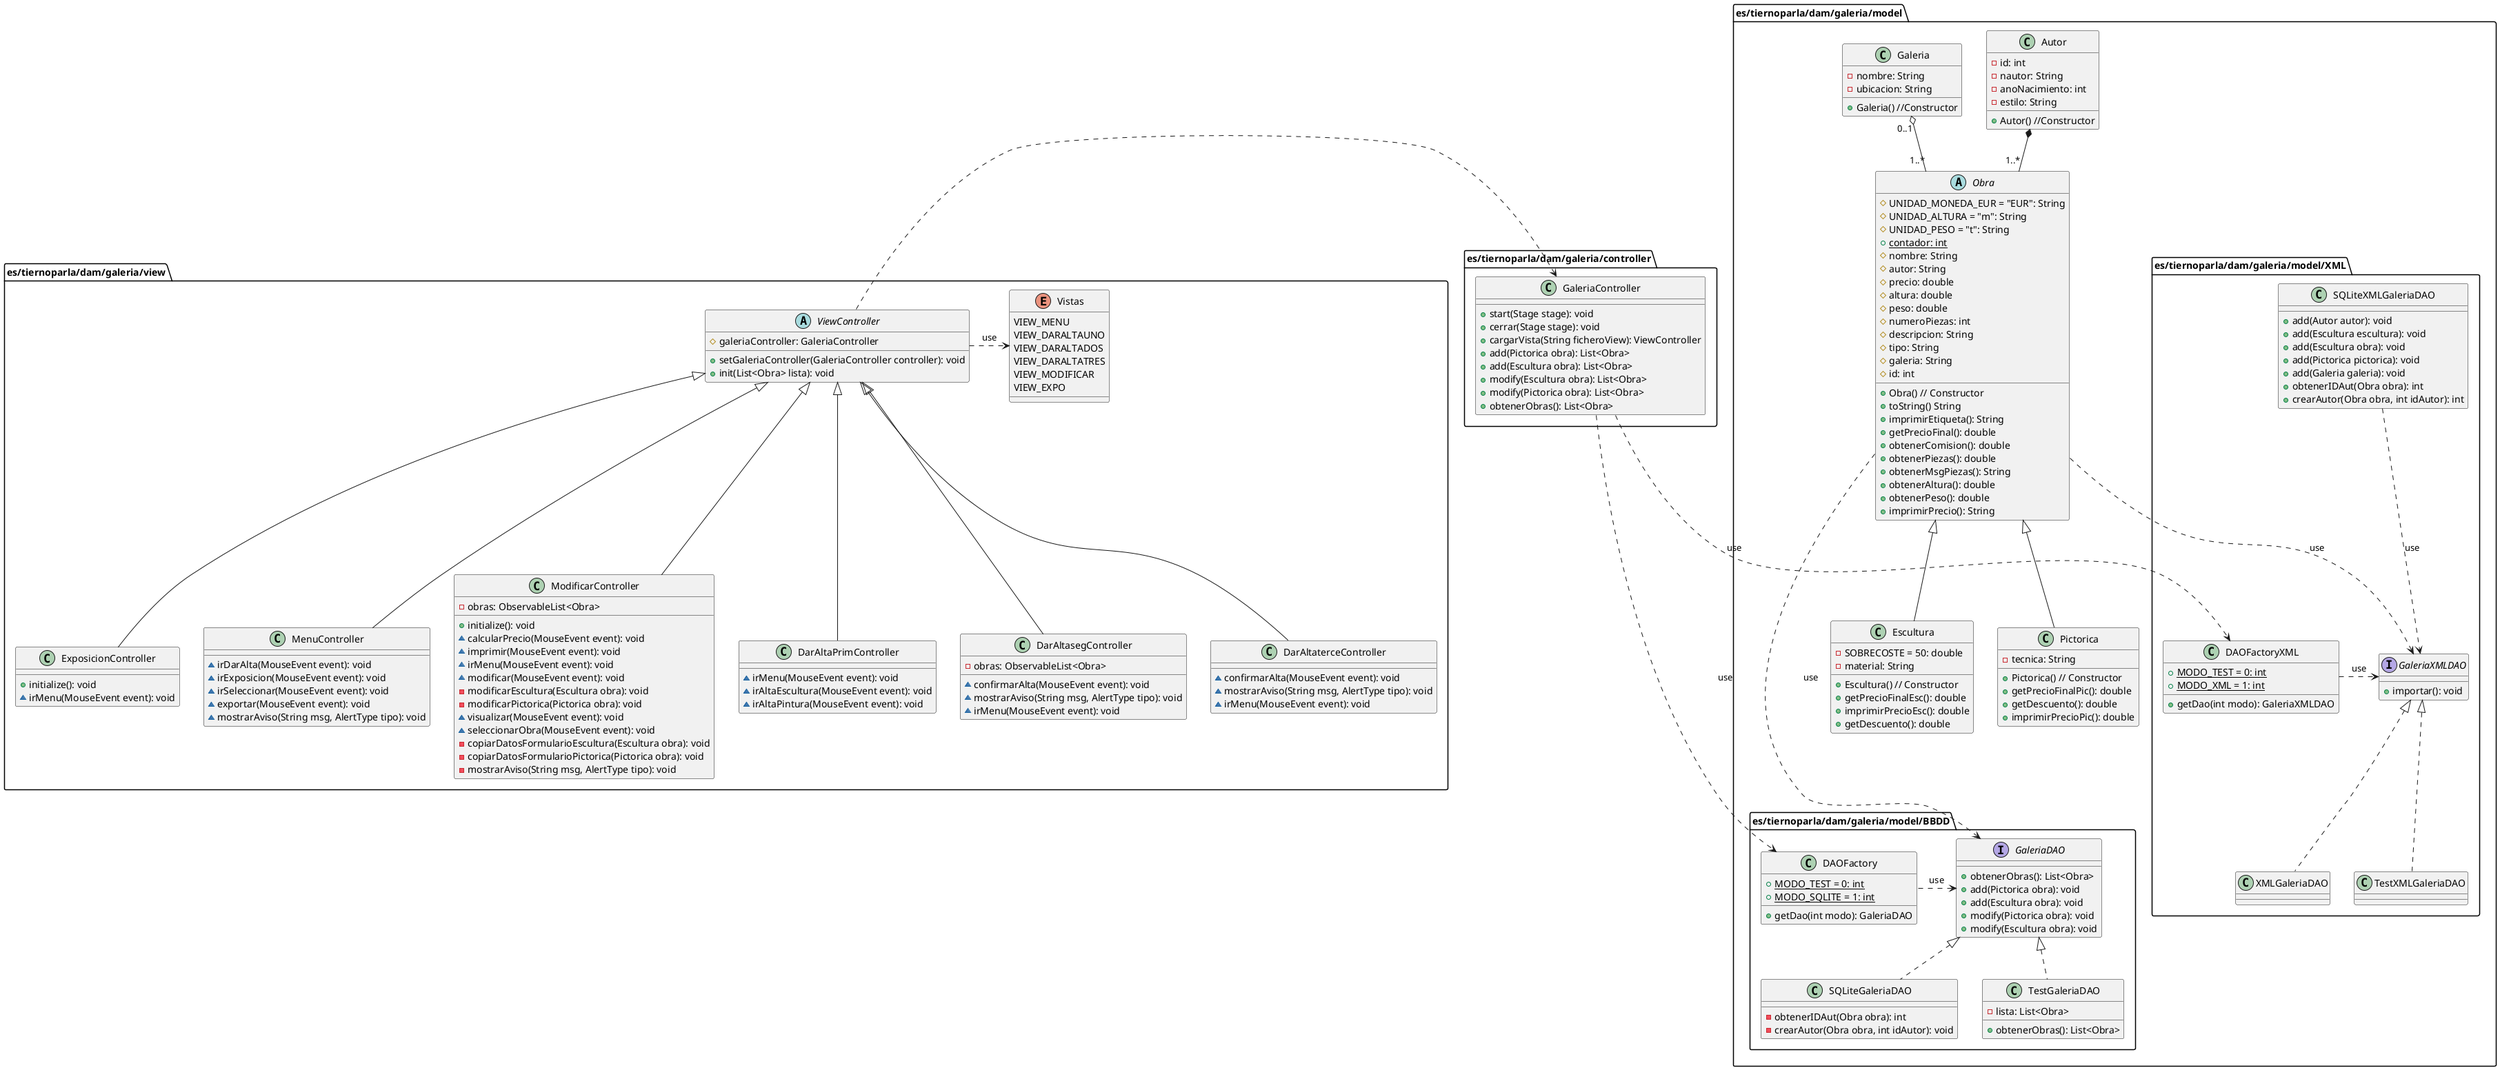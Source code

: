 @startuml Clases 

package es/tiernoparla/dam/galeria/view{
    
    abstract class ViewController {
        #galeriaController: GaleriaController
        +setGaleriaController(GaleriaController controller): void
        +init(List<Obra> lista): void
    }

    class DarAltaPrimController extends ViewController {
        ~irMenu(MouseEvent event): void
        ~irAltaEscultura(MouseEvent event): void
        ~irAltaPintura(MouseEvent event): void
    }

    class DarAltasegController extends ViewController {
        -obras: ObservableList<Obra> 
        ~confirmarAlta(MouseEvent event): void
        ~mostrarAviso(String msg, AlertType tipo): void
        ~irMenu(MouseEvent event): void
    }

    class DarAltaterceController extends ViewController {
        ~confirmarAlta(MouseEvent event): void
        ~mostrarAviso(String msg, AlertType tipo): void
        ~irMenu(MouseEvent event): void
    }

    class ExposicionController extends ViewController {
        +initialize(): void
        ~irMenu(MouseEvent event): void
    }

    class MenuController extends ViewController {
        ~irDarAlta(MouseEvent event): void
        ~irExposicion(MouseEvent event): void
        ~irSeleccionar(MouseEvent event): void
        ~exportar(MouseEvent event): void
        ~mostrarAviso(String msg, AlertType tipo): void
    }

    class ModificarController extends ViewController {
        -obras: ObservableList<Obra> 
        +initialize(): void 
        ~calcularPrecio(MouseEvent event): void
        ~imprimir(MouseEvent event): void
        ~irMenu(MouseEvent event): void
        ~modificar(MouseEvent event): void
        -modificarEscultura(Escultura obra): void
        -modificarPictorica(Pictorica obra): void
        ~visualizar(MouseEvent event): void
        ~seleccionarObra(MouseEvent event): void
        -copiarDatosFormularioEscultura(Escultura obra): void
        -copiarDatosFormularioPictorica(Pictorica obra): void
        -mostrarAviso(String msg, AlertType tipo): void
    }

    enum Vistas {
        VIEW_MENU
        VIEW_DARALTAUNO
        VIEW_DARALTADOS
        VIEW_DARALTATRES
        VIEW_MODIFICAR
        VIEW_EXPO
    }

    ViewController .> Vistas: use

}

package es/tiernoparla/dam/galeria/controller{

    ViewController .> GaleriaController

    class GaleriaController{
        +start(Stage stage): void
        +cerrar(Stage stage): void
        +cargarVista(String ficheroView): ViewController
        +add(Pictorica obra): List<Obra>
        +add(Escultura obra): List<Obra>
        +modify(Escultura obra): List<Obra>
        +modify(Pictorica obra): List<Obra>
        +obtenerObras(): List<Obra>
    }
}

package es/tiernoparla/dam/galeria/model{

    abstract class Obra {
        #UNIDAD_MONEDA_EUR = "EUR": String
        #UNIDAD_ALTURA = "m": String
        #UNIDAD_PESO = "t": String
        +{static}contador: int
        #nombre: String
        #autor: String
        #precio: double
        #altura: double
        #peso: double
        #numeroPiezas: int
        #descripcion: String 
        #tipo: String
        #galeria: String
        #id: int
        +Obra() // Constructor
        +toString() String
        +imprimirEtiqueta(): String
        +getPrecioFinal(): double
        +obtenerComision(): double
        +obtenerPiezas(): double
        +obtenerMsgPiezas(): String
        +obtenerAltura(): double
        +obtenerPeso(): double
        +imprimirPrecio(): String
    }
    class Escultura extends Obra {
        -SOBRECOSTE = 50: double
        -material: String
        +Escultura() // Constructor
        +getPrecioFinalEsc(): double
        +imprimirPrecioEsc(): double
        +getDescuento(): double
    }
    class Pictorica extends Obra {
        -tecnica: String
        +Pictorica() // Constructor
        +getPrecioFinalPic(): double
        +getDescuento(): double
        +imprimirPrecioPic(): double
    }
    class Autor {
        -id: int
        -nautor: String
        -anoNacimiento: int
        -estilo: String
        +Autor() //Constructor
    }
    class Galeria {
        -nombre: String
        -ubicacion: String
        +Galeria() //Constructor
    }

    package es/tiernoparla/dam/galeria/model/BBDD {
        interface GaleriaDAO {
            +obtenerObras(): List<Obra> 
            +add(Pictorica obra): void
            +add(Escultura obra): void 
            +modify(Pictorica obra): void 
            +modify(Escultura obra): void 
        }
        class SQLiteGaleriaDAO implements GaleriaDAO {
            -obtenerIDAut(Obra obra): int
            -crearAutor(Obra obra, int idAutor): void
        }
        class DAOFactory{
            +{static}MODO_TEST = 0: int
            +{static}MODO_SQLITE = 1: int
            +getDao(int modo): GaleriaDAO
        }
        class TestGaleriaDAO implements GaleriaDAO {
            -lista: List<Obra>
            +obtenerObras(): List<Obra>
        }
    }

    package es/tiernoparla/dam/galeria/model/XML {
        interface GaleriaXMLDAO {
            +importar(): void
        }
        class SQLiteXMLGaleriaDAO {
            +add(Autor autor): void
            +add(Escultura escultura): void
            +add(Escultura obra): void
            +add(Pictorica pictorica): void
            +add(Galeria galeria): void
            +obtenerIDAut(Obra obra): int
            +crearAutor(Obra obra, int idAutor): int
        }
        class DAOFactoryXML {
            +{static}MODO_TEST = 0: int
            +{static}MODO_XML = 1: int
            +getDao(int modo): GaleriaXMLDAO
        }
        class XMLGaleriaDAO implements GaleriaXMLDAO {}
        class TestXMLGaleriaDAO implements GaleriaXMLDAO {}
    }
    


}

GaleriaController ..> DAOFactory: use
GaleriaController ..> DAOFactoryXML: use
GaleriaDAO <. DAOFactory: use
Galeria "0..1" o-- "1..*" Obra 
Autor *-- "1..*" Obra 
Obra ...> GaleriaDAO: use
Obra ..> GaleriaXMLDAO: use
DAOFactoryXML .> GaleriaXMLDAO: use
SQLiteXMLGaleriaDAO ..> GaleriaXMLDAO: use 

@enduml